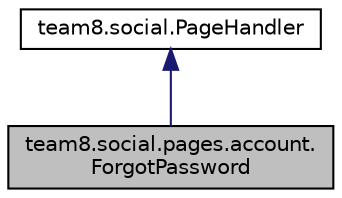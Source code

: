 digraph "team8.social.pages.account.ForgotPassword"
{
  edge [fontname="Helvetica",fontsize="10",labelfontname="Helvetica",labelfontsize="10"];
  node [fontname="Helvetica",fontsize="10",shape=record];
  Node0 [label="team8.social.pages.account.\lForgotPassword",height=0.2,width=0.4,color="black", fillcolor="grey75", style="filled", fontcolor="black"];
  Node1 -> Node0 [dir="back",color="midnightblue",fontsize="10",style="solid",fontname="Helvetica"];
  Node1 [label="team8.social.PageHandler",height=0.2,width=0.4,color="black", fillcolor="white", style="filled",URL="$interfaceteam8_1_1social_1_1PageHandler.html"];
}

